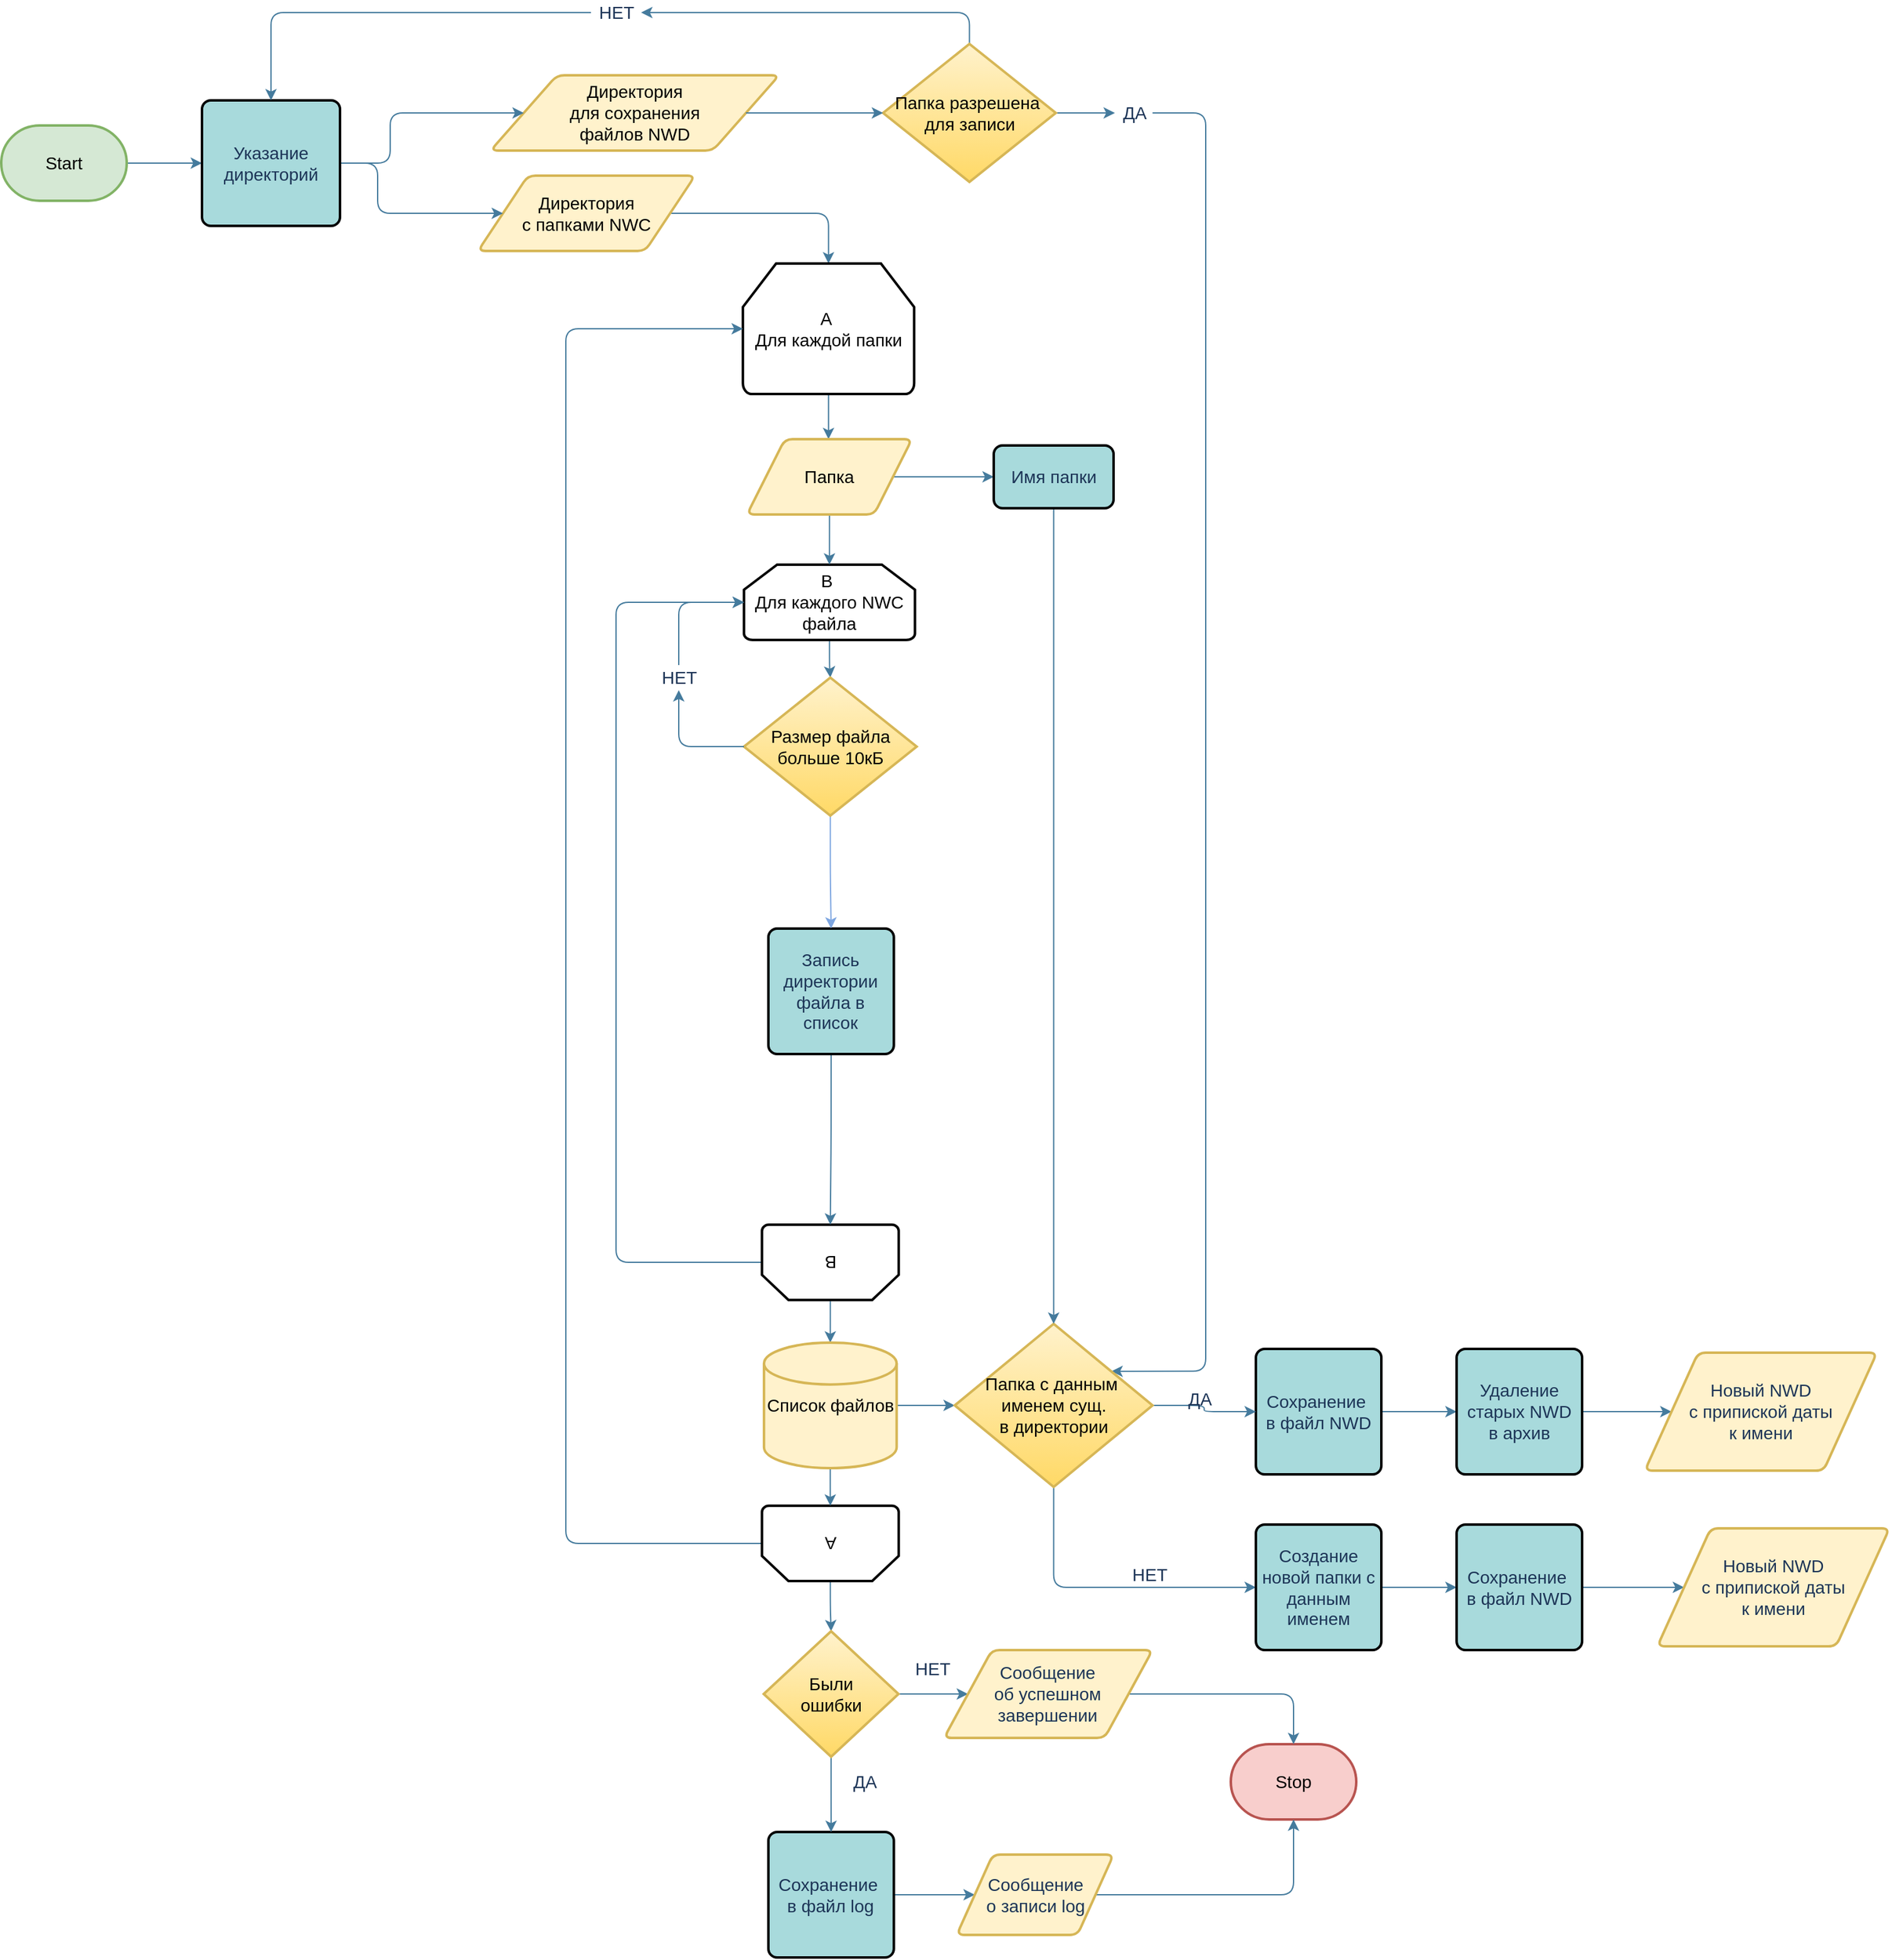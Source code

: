 <mxfile version="13.9.9" type="device"><diagram id="C5RBs43oDa-KdzZeNtuy" name="NWCtoNWD_Assembly"><mxGraphModel dx="2222" dy="1222" grid="1" gridSize="10" guides="1" tooltips="1" connect="1" arrows="1" fold="1" page="0" pageScale="1" pageWidth="827" pageHeight="1169" background="none" math="0" shadow="0"><root><mxCell id="WIyWlLk6GJQsqaUBKTNV-0"/><mxCell id="WIyWlLk6GJQsqaUBKTNV-1" parent="WIyWlLk6GJQsqaUBKTNV-0"/><mxCell id="IGFHEbU6pG4RPZLZPXYN-81" style="edgeStyle=orthogonalEdgeStyle;rounded=1;orthogonalLoop=1;jettySize=auto;html=1;entryX=0;entryY=0.5;entryDx=0;entryDy=0;strokeColor=#457B9D;fillColor=#A8DADC;fontSize=14;fontColor=#1D3557;" parent="WIyWlLk6GJQsqaUBKTNV-1" source="IGFHEbU6pG4RPZLZPXYN-23" target="IGFHEbU6pG4RPZLZPXYN-80" edge="1"><mxGeometry relative="1" as="geometry"/></mxCell><mxCell id="IGFHEbU6pG4RPZLZPXYN-23" value="&lt;span style=&quot;color: rgb(0, 0, 0); font-size: 14px;&quot;&gt;Start&lt;/span&gt;" style="strokeWidth=2;html=1;shape=mxgraph.flowchart.terminator;whiteSpace=wrap;rounded=1;fillColor=#d5e8d4;fontSize=14;strokeColor=#82b366;" parent="WIyWlLk6GJQsqaUBKTNV-1" vertex="1"><mxGeometry x="-460" y="40" width="100" height="60" as="geometry"/></mxCell><mxCell id="IGFHEbU6pG4RPZLZPXYN-107" style="edgeStyle=orthogonalEdgeStyle;rounded=1;orthogonalLoop=1;jettySize=auto;html=1;entryX=0;entryY=0.5;entryDx=0;entryDy=0;strokeColor=#457B9D;fillColor=#A8DADC;fontSize=14;fontColor=#1D3557;" parent="WIyWlLk6GJQsqaUBKTNV-1" source="IGFHEbU6pG4RPZLZPXYN-24" target="IGFHEbU6pG4RPZLZPXYN-68" edge="1"><mxGeometry relative="1" as="geometry"/></mxCell><mxCell id="IGFHEbU6pG4RPZLZPXYN-24" value="Сохранение&amp;nbsp;&lt;br&gt;в файл NWD" style="rounded=1;whiteSpace=wrap;html=1;absoluteArcSize=1;arcSize=14;strokeWidth=2;fillColor=#A8DADC;fontSize=14;fontColor=#1D3557;" parent="WIyWlLk6GJQsqaUBKTNV-1" vertex="1"><mxGeometry x="540" y="1015" width="100" height="100" as="geometry"/></mxCell><mxCell id="IGFHEbU6pG4RPZLZPXYN-26" value="&lt;span style=&quot;color: rgb(0, 0, 0); font-size: 14px;&quot;&gt;Stop&lt;/span&gt;" style="strokeWidth=2;html=1;shape=mxgraph.flowchart.terminator;whiteSpace=wrap;rounded=1;fillColor=#f8cecc;fontSize=14;strokeColor=#b85450;" parent="WIyWlLk6GJQsqaUBKTNV-1" vertex="1"><mxGeometry x="520" y="1330" width="100" height="60" as="geometry"/></mxCell><mxCell id="IGFHEbU6pG4RPZLZPXYN-84" style="edgeStyle=orthogonalEdgeStyle;rounded=1;orthogonalLoop=1;jettySize=auto;html=1;strokeColor=#457B9D;fillColor=#A8DADC;fontSize=14;fontColor=#1D3557;" parent="WIyWlLk6GJQsqaUBKTNV-1" source="IGFHEbU6pG4RPZLZPXYN-40" target="IGFHEbU6pG4RPZLZPXYN-52" edge="1"><mxGeometry relative="1" as="geometry"/></mxCell><mxCell id="IGFHEbU6pG4RPZLZPXYN-40" value="Директория&lt;br&gt;с папками NWC" style="shape=parallelogram;html=1;strokeWidth=2;perimeter=parallelogramPerimeter;whiteSpace=wrap;rounded=1;arcSize=12;size=0.23;fillColor=#fff2cc;fontSize=14;strokeColor=#d6b656;" parent="WIyWlLk6GJQsqaUBKTNV-1" vertex="1"><mxGeometry x="-80" y="80" width="173" height="60" as="geometry"/></mxCell><mxCell id="IGFHEbU6pG4RPZLZPXYN-114" style="edgeStyle=orthogonalEdgeStyle;rounded=1;orthogonalLoop=1;jettySize=auto;html=1;strokeColor=#457B9D;fillColor=#A8DADC;fontSize=14;fontColor=#1D3557;" parent="WIyWlLk6GJQsqaUBKTNV-1" source="IGFHEbU6pG4RPZLZPXYN-45" target="IGFHEbU6pG4RPZLZPXYN-70" edge="1"><mxGeometry relative="1" as="geometry"/></mxCell><mxCell id="IGFHEbU6pG4RPZLZPXYN-45" value="B&amp;nbsp;&lt;br&gt;Для каждого NWC файла" style="strokeWidth=2;html=1;shape=mxgraph.flowchart.loop_limit;whiteSpace=wrap;rounded=1;fontSize=14;" parent="WIyWlLk6GJQsqaUBKTNV-1" vertex="1"><mxGeometry x="132" y="390" width="136.25" height="60" as="geometry"/></mxCell><mxCell id="IGFHEbU6pG4RPZLZPXYN-64" style="edgeStyle=orthogonalEdgeStyle;rounded=1;orthogonalLoop=1;jettySize=auto;html=1;strokeColor=#457B9D;fillColor=#A8DADC;fontSize=14;fontColor=#1D3557;" parent="WIyWlLk6GJQsqaUBKTNV-1" source="IGFHEbU6pG4RPZLZPXYN-46" target="IGFHEbU6pG4RPZLZPXYN-62" edge="1"><mxGeometry relative="1" as="geometry"/></mxCell><mxCell id="IGFHEbU6pG4RPZLZPXYN-119" style="edgeStyle=orthogonalEdgeStyle;rounded=1;orthogonalLoop=1;jettySize=auto;html=1;entryX=0;entryY=0.5;entryDx=0;entryDy=0;entryPerimeter=0;strokeColor=#457B9D;fillColor=#A8DADC;fontSize=14;fontColor=#1D3557;exitX=1;exitY=0.5;exitDx=0;exitDy=0;exitPerimeter=0;" parent="WIyWlLk6GJQsqaUBKTNV-1" source="IGFHEbU6pG4RPZLZPXYN-46" target="IGFHEbU6pG4RPZLZPXYN-45" edge="1"><mxGeometry relative="1" as="geometry"><Array as="points"><mxPoint x="30" y="946"/><mxPoint x="30" y="420"/></Array></mxGeometry></mxCell><mxCell id="IGFHEbU6pG4RPZLZPXYN-46" value="B" style="strokeWidth=2;html=1;shape=mxgraph.flowchart.loop_limit;whiteSpace=wrap;rounded=1;fontSize=14;rotation=-180;" parent="WIyWlLk6GJQsqaUBKTNV-1" vertex="1"><mxGeometry x="146.31" y="916" width="109" height="60" as="geometry"/></mxCell><mxCell id="IGFHEbU6pG4RPZLZPXYN-55" style="edgeStyle=orthogonalEdgeStyle;rounded=1;orthogonalLoop=1;jettySize=auto;html=1;entryX=0.5;entryY=1;entryDx=0;entryDy=0;entryPerimeter=0;strokeColor=#457B9D;fillColor=#A8DADC;fontSize=14;fontColor=#1D3557;exitX=0.5;exitY=1;exitDx=0;exitDy=0;" parent="WIyWlLk6GJQsqaUBKTNV-1" source="IGFHEbU6pG4RPZLZPXYN-49" target="IGFHEbU6pG4RPZLZPXYN-46" edge="1"><mxGeometry relative="1" as="geometry"><mxPoint x="200.85" y="880" as="sourcePoint"/></mxGeometry></mxCell><mxCell id="IGFHEbU6pG4RPZLZPXYN-49" value="Запись директории файла в список" style="rounded=1;whiteSpace=wrap;html=1;absoluteArcSize=1;arcSize=14;strokeWidth=2;fillColor=#A8DADC;fontSize=14;fontColor=#1D3557;" parent="WIyWlLk6GJQsqaUBKTNV-1" vertex="1"><mxGeometry x="151.43" y="680" width="100" height="100" as="geometry"/></mxCell><mxCell id="IGFHEbU6pG4RPZLZPXYN-60" style="edgeStyle=orthogonalEdgeStyle;rounded=1;orthogonalLoop=1;jettySize=auto;html=1;entryX=0.5;entryY=0;entryDx=0;entryDy=0;entryPerimeter=0;strokeColor=#457B9D;fillColor=#A8DADC;fontSize=14;fontColor=#1D3557;" parent="WIyWlLk6GJQsqaUBKTNV-1" source="IGFHEbU6pG4RPZLZPXYN-61" target="IGFHEbU6pG4RPZLZPXYN-45" edge="1"><mxGeometry relative="1" as="geometry"><mxPoint x="199.37" y="390" as="sourcePoint"/></mxGeometry></mxCell><mxCell id="IGFHEbU6pG4RPZLZPXYN-59" style="edgeStyle=orthogonalEdgeStyle;rounded=1;orthogonalLoop=1;jettySize=auto;html=1;entryX=0.5;entryY=0;entryDx=0;entryDy=0;strokeColor=#457B9D;fillColor=#A8DADC;fontSize=14;fontColor=#1D3557;" parent="WIyWlLk6GJQsqaUBKTNV-1" source="IGFHEbU6pG4RPZLZPXYN-52" edge="1"><mxGeometry relative="1" as="geometry"><mxPoint x="199.37" y="290" as="targetPoint"/></mxGeometry></mxCell><mxCell id="IGFHEbU6pG4RPZLZPXYN-52" value="&lt;span style=&quot;color: rgb(0 , 0 , 0)&quot;&gt;A&amp;nbsp;&lt;/span&gt;&lt;br style=&quot;color: rgb(0 , 0 , 0)&quot;&gt;&lt;span style=&quot;color: rgb(0 , 0 , 0)&quot;&gt;Для каждой папки&lt;/span&gt;" style="strokeWidth=2;html=1;shape=mxgraph.flowchart.loop_limit;whiteSpace=wrap;rounded=1;fontSize=14;fontColor=#1D3557;fillColor=none;" parent="WIyWlLk6GJQsqaUBKTNV-1" vertex="1"><mxGeometry x="131.12" y="150" width="136.5" height="104" as="geometry"/></mxCell><mxCell id="IGFHEbU6pG4RPZLZPXYN-120" style="edgeStyle=orthogonalEdgeStyle;rounded=1;orthogonalLoop=1;jettySize=auto;html=1;entryX=0;entryY=0.5;entryDx=0;entryDy=0;entryPerimeter=0;strokeColor=#457B9D;fillColor=#A8DADC;fontSize=14;fontColor=#1D3557;" parent="WIyWlLk6GJQsqaUBKTNV-1" source="IGFHEbU6pG4RPZLZPXYN-54" target="IGFHEbU6pG4RPZLZPXYN-52" edge="1"><mxGeometry relative="1" as="geometry"><Array as="points"><mxPoint x="-10" y="1170"/><mxPoint x="-10" y="202"/></Array></mxGeometry></mxCell><mxCell id="IGFHEbU6pG4RPZLZPXYN-123" style="edgeStyle=orthogonalEdgeStyle;rounded=1;orthogonalLoop=1;jettySize=auto;html=1;strokeColor=#457B9D;fillColor=#A8DADC;fontSize=14;fontColor=#1D3557;" parent="WIyWlLk6GJQsqaUBKTNV-1" source="IGFHEbU6pG4RPZLZPXYN-54" target="IGFHEbU6pG4RPZLZPXYN-122" edge="1"><mxGeometry relative="1" as="geometry"/></mxCell><mxCell id="IGFHEbU6pG4RPZLZPXYN-54" value="A" style="strokeWidth=2;html=1;shape=mxgraph.flowchart.loop_limit;whiteSpace=wrap;rounded=1;fontSize=14;rotation=-180;" parent="WIyWlLk6GJQsqaUBKTNV-1" vertex="1"><mxGeometry x="146.31" y="1140" width="109" height="60" as="geometry"/></mxCell><mxCell id="IGFHEbU6pG4RPZLZPXYN-87" style="edgeStyle=orthogonalEdgeStyle;rounded=1;orthogonalLoop=1;jettySize=auto;html=1;strokeColor=#457B9D;fillColor=#A8DADC;fontSize=14;fontColor=#1D3557;" parent="WIyWlLk6GJQsqaUBKTNV-1" source="IGFHEbU6pG4RPZLZPXYN-61" target="IGFHEbU6pG4RPZLZPXYN-86" edge="1"><mxGeometry relative="1" as="geometry"/></mxCell><mxCell id="IGFHEbU6pG4RPZLZPXYN-61" value="Папка" style="shape=parallelogram;html=1;strokeWidth=2;perimeter=parallelogramPerimeter;whiteSpace=wrap;rounded=1;arcSize=12;size=0.23;fillColor=#fff2cc;fontSize=14;strokeColor=#d6b656;" parent="WIyWlLk6GJQsqaUBKTNV-1" vertex="1"><mxGeometry x="134.37" y="290" width="131.5" height="60" as="geometry"/></mxCell><mxCell id="IGFHEbU6pG4RPZLZPXYN-65" style="edgeStyle=orthogonalEdgeStyle;rounded=1;orthogonalLoop=1;jettySize=auto;html=1;entryX=0.5;entryY=1;entryDx=0;entryDy=0;entryPerimeter=0;strokeColor=#457B9D;fillColor=#A8DADC;fontSize=14;fontColor=#1D3557;" parent="WIyWlLk6GJQsqaUBKTNV-1" source="IGFHEbU6pG4RPZLZPXYN-62" target="IGFHEbU6pG4RPZLZPXYN-54" edge="1"><mxGeometry relative="1" as="geometry"/></mxCell><mxCell id="IGFHEbU6pG4RPZLZPXYN-94" style="edgeStyle=orthogonalEdgeStyle;rounded=1;orthogonalLoop=1;jettySize=auto;html=1;entryX=0;entryY=0.5;entryDx=0;entryDy=0;entryPerimeter=0;strokeColor=#457B9D;fillColor=#A8DADC;fontSize=14;fontColor=#1D3557;" parent="WIyWlLk6GJQsqaUBKTNV-1" source="IGFHEbU6pG4RPZLZPXYN-62" target="IGFHEbU6pG4RPZLZPXYN-85" edge="1"><mxGeometry relative="1" as="geometry"><mxPoint x="312" y="970" as="targetPoint"/></mxGeometry></mxCell><mxCell id="IGFHEbU6pG4RPZLZPXYN-62" value="Список файлов" style="strokeWidth=2;html=1;shape=mxgraph.flowchart.database;whiteSpace=wrap;rounded=1;fillColor=#fff2cc;fontSize=14;strokeColor=#d6b656;" parent="WIyWlLk6GJQsqaUBKTNV-1" vertex="1"><mxGeometry x="147.94" y="1010" width="105.74" height="100" as="geometry"/></mxCell><mxCell id="IGFHEbU6pG4RPZLZPXYN-108" style="edgeStyle=orthogonalEdgeStyle;rounded=1;orthogonalLoop=1;jettySize=auto;html=1;strokeColor=#457B9D;fillColor=#A8DADC;fontSize=14;fontColor=#1D3557;" parent="WIyWlLk6GJQsqaUBKTNV-1" source="IGFHEbU6pG4RPZLZPXYN-68" target="IGFHEbU6pG4RPZLZPXYN-106" edge="1"><mxGeometry relative="1" as="geometry"/></mxCell><mxCell id="IGFHEbU6pG4RPZLZPXYN-68" value="Удаление старых NWD&lt;br&gt;в архив" style="rounded=1;whiteSpace=wrap;html=1;absoluteArcSize=1;arcSize=14;strokeWidth=2;fillColor=#A8DADC;fontSize=14;fontColor=#1D3557;" parent="WIyWlLk6GJQsqaUBKTNV-1" vertex="1"><mxGeometry x="700" y="1015" width="100" height="100" as="geometry"/></mxCell><mxCell id="IGFHEbU6pG4RPZLZPXYN-110" style="edgeStyle=orthogonalEdgeStyle;rounded=1;orthogonalLoop=1;jettySize=auto;html=1;entryX=0;entryY=0.5;entryDx=0;entryDy=0;entryPerimeter=0;strokeColor=#457B9D;fillColor=#A8DADC;fontSize=14;fontColor=#1D3557;" parent="WIyWlLk6GJQsqaUBKTNV-1" source="IGFHEbU6pG4RPZLZPXYN-74" target="IGFHEbU6pG4RPZLZPXYN-45" edge="1"><mxGeometry relative="1" as="geometry"><Array as="points"><mxPoint x="80" y="420"/></Array></mxGeometry></mxCell><mxCell id="IGFHEbU6pG4RPZLZPXYN-150" style="edgeStyle=orthogonalEdgeStyle;rounded=1;orthogonalLoop=1;jettySize=auto;html=1;entryX=0.5;entryY=0;entryDx=0;entryDy=0;strokeColor=#7EA6E0;fillColor=#A8DADC;fontSize=14;fontColor=#1D3557;" parent="WIyWlLk6GJQsqaUBKTNV-1" source="IGFHEbU6pG4RPZLZPXYN-70" target="IGFHEbU6pG4RPZLZPXYN-49" edge="1"><mxGeometry relative="1" as="geometry"/></mxCell><mxCell id="IGFHEbU6pG4RPZLZPXYN-70" value="Размер файла больше 10кБ" style="strokeWidth=2;html=1;shape=mxgraph.flowchart.decision;whiteSpace=wrap;rounded=1;fillColor=#fff2cc;fontSize=14;strokeColor=#d6b656;gradientColor=#ffd966;" parent="WIyWlLk6GJQsqaUBKTNV-1" vertex="1"><mxGeometry x="132" y="480" width="137.62" height="110" as="geometry"/></mxCell><mxCell id="IGFHEbU6pG4RPZLZPXYN-90" style="edgeStyle=orthogonalEdgeStyle;rounded=1;orthogonalLoop=1;jettySize=auto;html=1;strokeColor=#457B9D;fillColor=#A8DADC;fontSize=14;fontColor=#1D3557;entryX=0.792;entryY=0.291;entryDx=0;entryDy=0;entryPerimeter=0;" parent="WIyWlLk6GJQsqaUBKTNV-1" source="IGFHEbU6pG4RPZLZPXYN-138" target="IGFHEbU6pG4RPZLZPXYN-85" edge="1"><mxGeometry relative="1" as="geometry"><Array as="points"><mxPoint x="500" y="30"/><mxPoint x="500" y="1033"/></Array></mxGeometry></mxCell><mxCell id="IGFHEbU6pG4RPZLZPXYN-76" value="Директория&lt;br&gt;для&amp;nbsp;сохранения &lt;br&gt;файлов NWD" style="shape=parallelogram;html=1;strokeWidth=2;perimeter=parallelogramPerimeter;whiteSpace=wrap;rounded=1;arcSize=12;size=0.23;fillColor=#fff2cc;fontSize=14;strokeColor=#d6b656;" parent="WIyWlLk6GJQsqaUBKTNV-1" vertex="1"><mxGeometry x="-70" width="230" height="60" as="geometry"/></mxCell><mxCell id="IGFHEbU6pG4RPZLZPXYN-82" style="edgeStyle=orthogonalEdgeStyle;rounded=1;orthogonalLoop=1;jettySize=auto;html=1;entryX=0;entryY=0.5;entryDx=0;entryDy=0;strokeColor=#457B9D;fillColor=#A8DADC;fontSize=14;fontColor=#1D3557;" parent="WIyWlLk6GJQsqaUBKTNV-1" source="IGFHEbU6pG4RPZLZPXYN-80" target="IGFHEbU6pG4RPZLZPXYN-40" edge="1"><mxGeometry relative="1" as="geometry"><Array as="points"><mxPoint x="-160" y="70"/><mxPoint x="-160" y="110"/></Array></mxGeometry></mxCell><mxCell id="IGFHEbU6pG4RPZLZPXYN-83" style="edgeStyle=orthogonalEdgeStyle;rounded=1;orthogonalLoop=1;jettySize=auto;html=1;strokeColor=#457B9D;fillColor=#A8DADC;fontSize=14;fontColor=#1D3557;" parent="WIyWlLk6GJQsqaUBKTNV-1" source="IGFHEbU6pG4RPZLZPXYN-80" target="IGFHEbU6pG4RPZLZPXYN-76" edge="1"><mxGeometry relative="1" as="geometry"><Array as="points"><mxPoint x="-150" y="70"/><mxPoint x="-150" y="30"/></Array></mxGeometry></mxCell><mxCell id="IGFHEbU6pG4RPZLZPXYN-80" value="Указание директорий" style="rounded=1;whiteSpace=wrap;html=1;absoluteArcSize=1;arcSize=14;strokeWidth=2;fillColor=#A8DADC;fontSize=14;fontColor=#1D3557;" parent="WIyWlLk6GJQsqaUBKTNV-1" vertex="1"><mxGeometry x="-300" y="20" width="110" height="100" as="geometry"/></mxCell><mxCell id="IGFHEbU6pG4RPZLZPXYN-95" style="edgeStyle=orthogonalEdgeStyle;rounded=1;orthogonalLoop=1;jettySize=auto;html=1;strokeColor=#457B9D;fillColor=#A8DADC;fontSize=14;fontColor=#1D3557;" parent="WIyWlLk6GJQsqaUBKTNV-1" source="IGFHEbU6pG4RPZLZPXYN-85" target="IGFHEbU6pG4RPZLZPXYN-24" edge="1"><mxGeometry relative="1" as="geometry"/></mxCell><mxCell id="IGFHEbU6pG4RPZLZPXYN-98" style="edgeStyle=orthogonalEdgeStyle;rounded=1;orthogonalLoop=1;jettySize=auto;html=1;entryX=0;entryY=0.5;entryDx=0;entryDy=0;strokeColor=#457B9D;fillColor=#A8DADC;fontSize=14;fontColor=#1D3557;exitX=0.5;exitY=1;exitDx=0;exitDy=0;exitPerimeter=0;" parent="WIyWlLk6GJQsqaUBKTNV-1" source="IGFHEbU6pG4RPZLZPXYN-85" target="IGFHEbU6pG4RPZLZPXYN-97" edge="1"><mxGeometry relative="1" as="geometry"><Array as="points"><mxPoint x="379" y="1205"/></Array></mxGeometry></mxCell><mxCell id="IGFHEbU6pG4RPZLZPXYN-85" value="Папка с данным&amp;nbsp;&lt;br&gt;именем сущ.&lt;br&gt;в директории" style="strokeWidth=2;html=1;shape=mxgraph.flowchart.decision;whiteSpace=wrap;rounded=1;fillColor=#fff2cc;fontSize=14;strokeColor=#d6b656;gradientColor=#ffd966;" parent="WIyWlLk6GJQsqaUBKTNV-1" vertex="1"><mxGeometry x="300" y="995" width="157.62" height="130" as="geometry"/></mxCell><mxCell id="IGFHEbU6pG4RPZLZPXYN-91" style="edgeStyle=orthogonalEdgeStyle;rounded=1;orthogonalLoop=1;jettySize=auto;html=1;strokeColor=#457B9D;fillColor=#A8DADC;fontSize=14;fontColor=#1D3557;exitX=0.5;exitY=1;exitDx=0;exitDy=0;" parent="WIyWlLk6GJQsqaUBKTNV-1" source="IGFHEbU6pG4RPZLZPXYN-86" target="IGFHEbU6pG4RPZLZPXYN-85" edge="1"><mxGeometry relative="1" as="geometry"><mxPoint x="379" y="380" as="sourcePoint"/><Array as="points"/></mxGeometry></mxCell><mxCell id="IGFHEbU6pG4RPZLZPXYN-86" value="Имя папки" style="rounded=1;whiteSpace=wrap;html=1;absoluteArcSize=1;arcSize=14;strokeWidth=2;fillColor=#A8DADC;fontSize=14;fontColor=#1D3557;" parent="WIyWlLk6GJQsqaUBKTNV-1" vertex="1"><mxGeometry x="331.06" y="295" width="95.5" height="50" as="geometry"/></mxCell><mxCell id="IGFHEbU6pG4RPZLZPXYN-96" value="ДА" style="text;html=1;align=center;verticalAlign=middle;resizable=0;points=[];autosize=1;fontSize=14;fontColor=#1D3557;" parent="WIyWlLk6GJQsqaUBKTNV-1" vertex="1"><mxGeometry x="480" y="1045" width="30" height="20" as="geometry"/></mxCell><mxCell id="IGFHEbU6pG4RPZLZPXYN-105" style="edgeStyle=orthogonalEdgeStyle;rounded=1;orthogonalLoop=1;jettySize=auto;html=1;entryX=0;entryY=0.5;entryDx=0;entryDy=0;strokeColor=#457B9D;fillColor=#A8DADC;fontSize=14;fontColor=#1D3557;" parent="WIyWlLk6GJQsqaUBKTNV-1" source="IGFHEbU6pG4RPZLZPXYN-97" target="IGFHEbU6pG4RPZLZPXYN-103" edge="1"><mxGeometry relative="1" as="geometry"/></mxCell><mxCell id="IGFHEbU6pG4RPZLZPXYN-97" value="Создание новой папки с данным именем" style="rounded=1;whiteSpace=wrap;html=1;absoluteArcSize=1;arcSize=14;strokeWidth=2;fillColor=#A8DADC;fontSize=14;fontColor=#1D3557;" parent="WIyWlLk6GJQsqaUBKTNV-1" vertex="1"><mxGeometry x="540" y="1155" width="100" height="100" as="geometry"/></mxCell><mxCell id="IGFHEbU6pG4RPZLZPXYN-100" value="НЕТ" style="text;html=1;align=center;verticalAlign=middle;resizable=0;points=[];autosize=1;fontSize=14;fontColor=#1D3557;" parent="WIyWlLk6GJQsqaUBKTNV-1" vertex="1"><mxGeometry x="435" y="1185" width="40" height="20" as="geometry"/></mxCell><mxCell id="IGFHEbU6pG4RPZLZPXYN-102" style="edgeStyle=orthogonalEdgeStyle;rounded=1;orthogonalLoop=1;jettySize=auto;html=1;entryX=0;entryY=0.5;entryDx=0;entryDy=0;strokeColor=#457B9D;fillColor=#A8DADC;fontSize=14;fontColor=#1D3557;" parent="WIyWlLk6GJQsqaUBKTNV-1" source="IGFHEbU6pG4RPZLZPXYN-103" target="IGFHEbU6pG4RPZLZPXYN-104" edge="1"><mxGeometry relative="1" as="geometry"/></mxCell><mxCell id="IGFHEbU6pG4RPZLZPXYN-103" value="Сохранение&amp;nbsp;&lt;br&gt;в файл NWD" style="rounded=1;whiteSpace=wrap;html=1;absoluteArcSize=1;arcSize=14;strokeWidth=2;fillColor=#A8DADC;fontSize=14;fontColor=#1D3557;" parent="WIyWlLk6GJQsqaUBKTNV-1" vertex="1"><mxGeometry x="700" y="1155" width="100" height="100" as="geometry"/></mxCell><mxCell id="IGFHEbU6pG4RPZLZPXYN-104" value="&lt;span style=&quot;color: rgb(29 , 53 , 87) ; font-size: 14px&quot;&gt;Новый NWD&lt;/span&gt;&lt;br style=&quot;color: rgb(29 , 53 , 87) ; font-size: 14px&quot;&gt;&lt;span style=&quot;color: rgb(29 , 53 , 87) ; font-size: 14px&quot;&gt;с припиской&amp;nbsp;&lt;/span&gt;&lt;span style=&quot;color: rgb(29 , 53 , 87)&quot;&gt;даты&lt;/span&gt;&lt;span style=&quot;color: rgb(29 , 53 , 87) ; font-size: 14px&quot;&gt;&lt;br&gt;&amp;nbsp;к имени&amp;nbsp;&lt;/span&gt;" style="shape=parallelogram;html=1;strokeWidth=2;perimeter=parallelogramPerimeter;whiteSpace=wrap;rounded=1;arcSize=12;size=0.23;fillColor=#fff2cc;fontSize=14;strokeColor=#d6b656;" parent="WIyWlLk6GJQsqaUBKTNV-1" vertex="1"><mxGeometry x="860" y="1158" width="185" height="94" as="geometry"/></mxCell><mxCell id="IGFHEbU6pG4RPZLZPXYN-106" value="&lt;span style=&quot;color: rgb(29 , 53 , 87) ; font-size: 14px&quot;&gt;Новый NWD&lt;/span&gt;&lt;br style=&quot;color: rgb(29 , 53 , 87) ; font-size: 14px&quot;&gt;&lt;span style=&quot;color: rgb(29 , 53 , 87) ; font-size: 14px&quot;&gt;с припиской&amp;nbsp;&lt;/span&gt;&lt;span style=&quot;color: rgb(29 , 53 , 87)&quot;&gt;даты&lt;/span&gt;&lt;span style=&quot;color: rgb(29 , 53 , 87) ; font-size: 14px&quot;&gt;&lt;br&gt;&amp;nbsp;к имени&amp;nbsp;&lt;/span&gt;" style="shape=parallelogram;html=1;strokeWidth=2;perimeter=parallelogramPerimeter;whiteSpace=wrap;rounded=1;arcSize=12;size=0.23;fillColor=#fff2cc;fontSize=14;strokeColor=#d6b656;" parent="WIyWlLk6GJQsqaUBKTNV-1" vertex="1"><mxGeometry x="850" y="1018" width="185" height="94" as="geometry"/></mxCell><mxCell id="IGFHEbU6pG4RPZLZPXYN-127" style="edgeStyle=orthogonalEdgeStyle;rounded=1;orthogonalLoop=1;jettySize=auto;html=1;entryX=0;entryY=0.5;entryDx=0;entryDy=0;strokeColor=#457B9D;fillColor=#A8DADC;fontSize=14;fontColor=#1D3557;" parent="WIyWlLk6GJQsqaUBKTNV-1" source="IGFHEbU6pG4RPZLZPXYN-121" target="IGFHEbU6pG4RPZLZPXYN-126" edge="1"><mxGeometry relative="1" as="geometry"/></mxCell><mxCell id="IGFHEbU6pG4RPZLZPXYN-121" value="Сохранение&amp;nbsp;&lt;br&gt;в файл log" style="rounded=1;whiteSpace=wrap;html=1;absoluteArcSize=1;arcSize=14;strokeWidth=2;fillColor=#A8DADC;fontSize=14;fontColor=#1D3557;" parent="WIyWlLk6GJQsqaUBKTNV-1" vertex="1"><mxGeometry x="151.43" y="1400" width="100" height="100" as="geometry"/></mxCell><mxCell id="IGFHEbU6pG4RPZLZPXYN-124" style="edgeStyle=orthogonalEdgeStyle;rounded=1;orthogonalLoop=1;jettySize=auto;html=1;entryX=0.5;entryY=0;entryDx=0;entryDy=0;strokeColor=#457B9D;fillColor=#A8DADC;fontSize=14;fontColor=#1D3557;" parent="WIyWlLk6GJQsqaUBKTNV-1" source="IGFHEbU6pG4RPZLZPXYN-122" target="IGFHEbU6pG4RPZLZPXYN-121" edge="1"><mxGeometry relative="1" as="geometry"/></mxCell><mxCell id="IGFHEbU6pG4RPZLZPXYN-131" style="edgeStyle=orthogonalEdgeStyle;rounded=1;orthogonalLoop=1;jettySize=auto;html=1;strokeColor=#457B9D;fillColor=#A8DADC;fontSize=14;fontColor=#1D3557;" parent="WIyWlLk6GJQsqaUBKTNV-1" source="IGFHEbU6pG4RPZLZPXYN-122" target="IGFHEbU6pG4RPZLZPXYN-130" edge="1"><mxGeometry relative="1" as="geometry"/></mxCell><mxCell id="IGFHEbU6pG4RPZLZPXYN-122" value="Были &lt;br&gt;ошибки" style="strokeWidth=2;html=1;shape=mxgraph.flowchart.decision;whiteSpace=wrap;rounded=1;fillColor=#fff2cc;fontSize=14;strokeColor=#d6b656;gradientColor=#ffd966;" parent="WIyWlLk6GJQsqaUBKTNV-1" vertex="1"><mxGeometry x="147.74" y="1240" width="107.38" height="100" as="geometry"/></mxCell><mxCell id="IGFHEbU6pG4RPZLZPXYN-128" style="edgeStyle=orthogonalEdgeStyle;rounded=1;orthogonalLoop=1;jettySize=auto;html=1;strokeColor=#457B9D;fillColor=#A8DADC;fontSize=14;fontColor=#1D3557;" parent="WIyWlLk6GJQsqaUBKTNV-1" source="IGFHEbU6pG4RPZLZPXYN-126" target="IGFHEbU6pG4RPZLZPXYN-26" edge="1"><mxGeometry relative="1" as="geometry"/></mxCell><mxCell id="IGFHEbU6pG4RPZLZPXYN-126" value="&lt;font color=&quot;#1d3557&quot;&gt;Сообщение &lt;br&gt;о записи log&lt;/font&gt;" style="shape=parallelogram;html=1;strokeWidth=2;perimeter=parallelogramPerimeter;whiteSpace=wrap;rounded=1;arcSize=12;size=0.23;fillColor=#fff2cc;fontSize=14;strokeColor=#d6b656;" parent="WIyWlLk6GJQsqaUBKTNV-1" vertex="1"><mxGeometry x="301.56" y="1418" width="125" height="64" as="geometry"/></mxCell><mxCell id="IGFHEbU6pG4RPZLZPXYN-132" style="edgeStyle=orthogonalEdgeStyle;rounded=1;orthogonalLoop=1;jettySize=auto;html=1;entryX=0.5;entryY=0;entryDx=0;entryDy=0;entryPerimeter=0;strokeColor=#457B9D;fillColor=#A8DADC;fontSize=14;fontColor=#1D3557;" parent="WIyWlLk6GJQsqaUBKTNV-1" source="IGFHEbU6pG4RPZLZPXYN-130" target="IGFHEbU6pG4RPZLZPXYN-26" edge="1"><mxGeometry relative="1" as="geometry"/></mxCell><mxCell id="IGFHEbU6pG4RPZLZPXYN-130" value="&lt;font color=&quot;#1d3557&quot;&gt;Сообщение &lt;br&gt;об успешном&lt;br&gt;завершении&lt;br&gt;&lt;/font&gt;" style="shape=parallelogram;html=1;strokeWidth=2;perimeter=parallelogramPerimeter;whiteSpace=wrap;rounded=1;arcSize=12;size=0.23;fillColor=#fff2cc;fontSize=14;strokeColor=#d6b656;" parent="WIyWlLk6GJQsqaUBKTNV-1" vertex="1"><mxGeometry x="291.43" y="1255" width="166.19" height="70" as="geometry"/></mxCell><mxCell id="IGFHEbU6pG4RPZLZPXYN-133" value="НЕТ" style="text;html=1;align=center;verticalAlign=middle;resizable=0;points=[];autosize=1;fontSize=14;fontColor=#1D3557;" parent="WIyWlLk6GJQsqaUBKTNV-1" vertex="1"><mxGeometry x="261.56" y="1260" width="40" height="20" as="geometry"/></mxCell><mxCell id="IGFHEbU6pG4RPZLZPXYN-135" value="ДА" style="text;html=1;align=center;verticalAlign=middle;resizable=0;points=[];autosize=1;fontSize=14;fontColor=#1D3557;" parent="WIyWlLk6GJQsqaUBKTNV-1" vertex="1"><mxGeometry x="212.87" y="1350" width="30" height="20" as="geometry"/></mxCell><mxCell id="IGFHEbU6pG4RPZLZPXYN-140" style="edgeStyle=orthogonalEdgeStyle;rounded=1;orthogonalLoop=1;jettySize=auto;html=1;strokeColor=#457B9D;fillColor=#A8DADC;fontSize=14;fontColor=#1D3557;" parent="WIyWlLk6GJQsqaUBKTNV-1" source="IGFHEbU6pG4RPZLZPXYN-136" target="IGFHEbU6pG4RPZLZPXYN-138" edge="1"><mxGeometry relative="1" as="geometry"/></mxCell><mxCell id="IGFHEbU6pG4RPZLZPXYN-142" style="edgeStyle=orthogonalEdgeStyle;rounded=1;orthogonalLoop=1;jettySize=auto;html=1;strokeColor=#457B9D;fillColor=#A8DADC;fontSize=14;fontColor=#1D3557;" parent="WIyWlLk6GJQsqaUBKTNV-1" source="IGFHEbU6pG4RPZLZPXYN-136" target="IGFHEbU6pG4RPZLZPXYN-141" edge="1"><mxGeometry relative="1" as="geometry"><Array as="points"><mxPoint x="312" y="-50"/></Array></mxGeometry></mxCell><mxCell id="IGFHEbU6pG4RPZLZPXYN-136" value="Папка разрешена&amp;nbsp;&lt;br&gt;для записи" style="strokeWidth=2;html=1;shape=mxgraph.flowchart.decision;whiteSpace=wrap;rounded=1;fillColor=#fff2cc;fontSize=14;strokeColor=#d6b656;gradientColor=#ffd966;" parent="WIyWlLk6GJQsqaUBKTNV-1" vertex="1"><mxGeometry x="242.87" y="-25" width="137.62" height="110" as="geometry"/></mxCell><mxCell id="IGFHEbU6pG4RPZLZPXYN-137" style="edgeStyle=orthogonalEdgeStyle;rounded=1;orthogonalLoop=1;jettySize=auto;html=1;strokeColor=#457B9D;fillColor=#A8DADC;fontSize=14;fontColor=#1D3557;entryX=0;entryY=0.5;entryDx=0;entryDy=0;entryPerimeter=0;" parent="WIyWlLk6GJQsqaUBKTNV-1" source="IGFHEbU6pG4RPZLZPXYN-76" target="IGFHEbU6pG4RPZLZPXYN-136" edge="1"><mxGeometry relative="1" as="geometry"><mxPoint x="133.55" y="30" as="sourcePoint"/><mxPoint x="424.835" y="1032.83" as="targetPoint"/><Array as="points"/></mxGeometry></mxCell><mxCell id="IGFHEbU6pG4RPZLZPXYN-138" value="ДА" style="text;html=1;align=center;verticalAlign=middle;resizable=0;points=[];autosize=1;fontSize=14;fontColor=#1D3557;" parent="WIyWlLk6GJQsqaUBKTNV-1" vertex="1"><mxGeometry x="427.62" y="20" width="30" height="20" as="geometry"/></mxCell><mxCell id="IGFHEbU6pG4RPZLZPXYN-143" style="edgeStyle=orthogonalEdgeStyle;rounded=1;orthogonalLoop=1;jettySize=auto;html=1;strokeColor=#457B9D;fillColor=#A8DADC;fontSize=14;fontColor=#1D3557;" parent="WIyWlLk6GJQsqaUBKTNV-1" source="IGFHEbU6pG4RPZLZPXYN-141" target="IGFHEbU6pG4RPZLZPXYN-80" edge="1"><mxGeometry relative="1" as="geometry"/></mxCell><mxCell id="IGFHEbU6pG4RPZLZPXYN-141" value="НЕТ" style="text;html=1;align=center;verticalAlign=middle;resizable=0;points=[];autosize=1;fontSize=14;fontColor=#1D3557;" parent="WIyWlLk6GJQsqaUBKTNV-1" vertex="1"><mxGeometry x="10" y="-60" width="40" height="20" as="geometry"/></mxCell><mxCell id="IGFHEbU6pG4RPZLZPXYN-74" value="НЕТ" style="text;html=1;align=center;verticalAlign=middle;resizable=0;points=[];autosize=1;fontSize=14;fontColor=#1D3557;" parent="WIyWlLk6GJQsqaUBKTNV-1" vertex="1"><mxGeometry x="60.0" y="470" width="40" height="20" as="geometry"/></mxCell><mxCell id="IGFHEbU6pG4RPZLZPXYN-144" style="edgeStyle=orthogonalEdgeStyle;rounded=1;orthogonalLoop=1;jettySize=auto;html=1;strokeColor=#457B9D;fillColor=#A8DADC;fontSize=14;fontColor=#1D3557;exitX=0;exitY=0.5;exitDx=0;exitDy=0;exitPerimeter=0;" parent="WIyWlLk6GJQsqaUBKTNV-1" source="IGFHEbU6pG4RPZLZPXYN-70" target="IGFHEbU6pG4RPZLZPXYN-74" edge="1"><mxGeometry relative="1" as="geometry"><mxPoint x="132" y="550" as="sourcePoint"/><mxPoint x="132" y="420" as="targetPoint"/><Array as="points"><mxPoint x="80" y="535"/></Array></mxGeometry></mxCell></root></mxGraphModel></diagram></mxfile>
